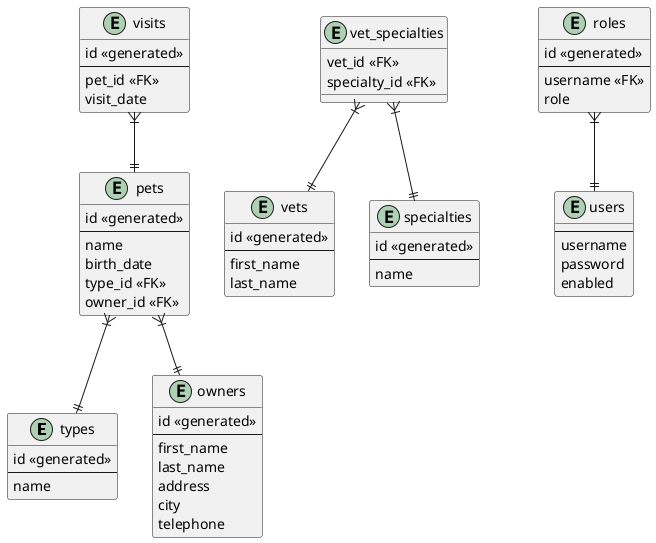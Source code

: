 @startuml

entity types {
  id <<generated>>
  --
  name
}
entity pets {
  id <<generated>>
  --
  name
  birth_date
  type_id <<FK>>
  owner_id <<FK>>
}
entity owners {
  id <<generated>>
  --
  first_name
  last_name
  address
  city
  telephone
}
entity visits {
  id <<generated>>
  --
  pet_id <<FK>>
  visit_date
}
entity vets {
  id <<generated>>
  --
  first_name
  last_name
}
entity specialties {
  id <<generated>>
  --
  name
}
entity vet_specialties {
  vet_id <<FK>>
  specialty_id <<FK>>
}
entity users {
  --
  username
  password
  enabled
}
entity roles {
  id <<generated>>
  --
  username <<FK>>
  role
}

visits }|--|| pets
pets }|--|| owners
pets }|--|| types
vet_specialties }|--|| vets
vet_specialties }|--|| specialties
roles }|--|| users

@enduml